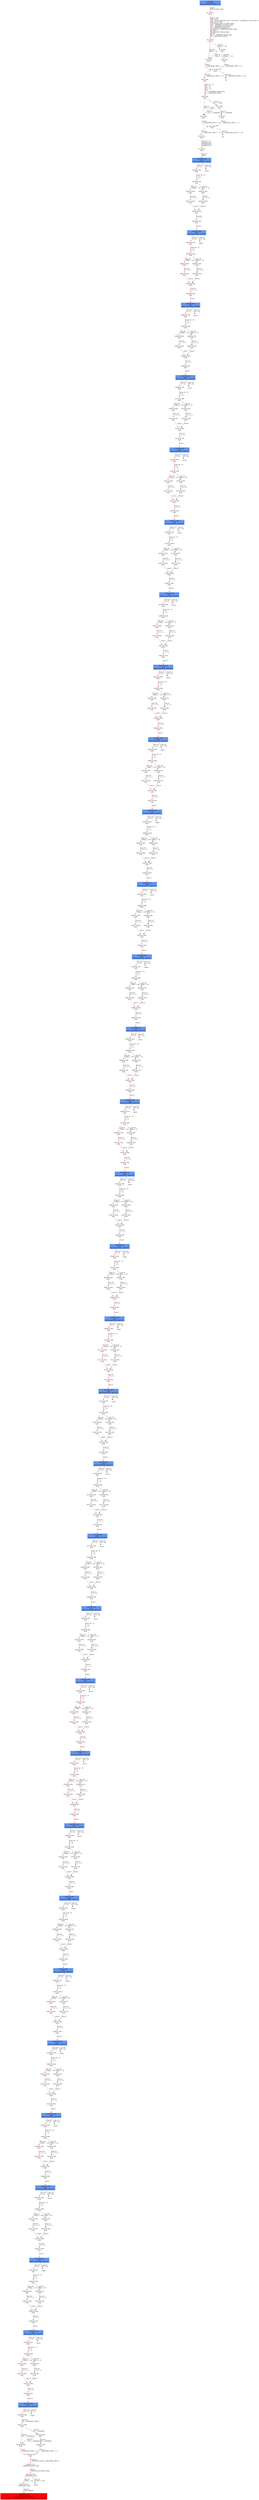 digraph ARG {
node [style="filled" shape="box" color="white"]
0 [fillcolor="cornflowerblue" label="0 @ N20\nmain entry\nAbstractionState: ABS0: true\n" id="0"]
44 [label="44 @ N61\nmain\n" id="44"]
45 [label="45 @ N24\nmain\n" id="45"]
50 [label="50 @ N26\nmain\n" id="50"]
53 [label="53 @ N28\nmain\n" id="53"]
54 [label="54 @ N29\nmain\n" id="54"]
56 [label="56 @ N35\nmain\n" id="56"]
61 [label="61 @ N38\nmain\n" id="61"]
64 [label="64 @ N39\nmain\n" id="64"]
65 [label="65 @ N40\nmain\n" id="65"]
67 [label="67 @ N43\nmain\n" id="67"]
14608 [fillcolor="cornflowerblue" label="14608 @ N44\nmain\nAbstractionState: ABS995\n" id="14608"]
14609 [label="14609 @ N45\nmain\n" id="14609"]
14628 [label="14628 @ N48\nmain\n" id="14628"]
14630 [label="14630 @ N50\nmain\n" id="14630"]
14631 [label="14631 @ N52\nmain\n" id="14631"]
14635 [label="14635 @ N49\nmain\n" id="14635"]
14636 [label="14636 @ N54\nmain\n" id="14636"]
14638 [fillcolor="cornflowerblue" label="14638 @ N44\nmain\nAbstractionState: ABS997\n" id="14638"]
14639 [label="14639 @ N45\nmain\n" id="14639"]
14658 [label="14658 @ N48\nmain\n" id="14658"]
14660 [label="14660 @ N50\nmain\n" id="14660"]
14661 [label="14661 @ N52\nmain\n" id="14661"]
14665 [label="14665 @ N49\nmain\n" id="14665"]
14666 [label="14666 @ N54\nmain\n" id="14666"]
14668 [fillcolor="cornflowerblue" label="14668 @ N44\nmain\nAbstractionState: ABS999\n" id="14668"]
14669 [label="14669 @ N45\nmain\n" id="14669"]
14688 [label="14688 @ N48\nmain\n" id="14688"]
14690 [label="14690 @ N50\nmain\n" id="14690"]
14691 [label="14691 @ N52\nmain\n" id="14691"]
14695 [label="14695 @ N49\nmain\n" id="14695"]
14696 [label="14696 @ N54\nmain\n" id="14696"]
14698 [fillcolor="cornflowerblue" label="14698 @ N44\nmain\nAbstractionState: ABS1001\n" id="14698"]
14699 [label="14699 @ N45\nmain\n" id="14699"]
14718 [label="14718 @ N48\nmain\n" id="14718"]
14720 [label="14720 @ N50\nmain\n" id="14720"]
14721 [label="14721 @ N52\nmain\n" id="14721"]
14725 [label="14725 @ N49\nmain\n" id="14725"]
14726 [label="14726 @ N54\nmain\n" id="14726"]
14728 [fillcolor="cornflowerblue" label="14728 @ N44\nmain\nAbstractionState: ABS1003\n" id="14728"]
14729 [label="14729 @ N45\nmain\n" id="14729"]
14748 [label="14748 @ N48\nmain\n" id="14748"]
14750 [label="14750 @ N50\nmain\n" id="14750"]
14751 [label="14751 @ N52\nmain\n" id="14751"]
14755 [label="14755 @ N49\nmain\n" id="14755"]
14756 [label="14756 @ N54\nmain\n" id="14756"]
14758 [fillcolor="cornflowerblue" label="14758 @ N44\nmain\nAbstractionState: ABS1005\n" id="14758"]
14759 [label="14759 @ N45\nmain\n" id="14759"]
14778 [label="14778 @ N48\nmain\n" id="14778"]
14780 [label="14780 @ N50\nmain\n" id="14780"]
14781 [label="14781 @ N52\nmain\n" id="14781"]
14785 [label="14785 @ N49\nmain\n" id="14785"]
14786 [label="14786 @ N54\nmain\n" id="14786"]
14788 [fillcolor="cornflowerblue" label="14788 @ N44\nmain\nAbstractionState: ABS1007\n" id="14788"]
14789 [label="14789 @ N45\nmain\n" id="14789"]
14808 [label="14808 @ N48\nmain\n" id="14808"]
14810 [label="14810 @ N50\nmain\n" id="14810"]
14811 [label="14811 @ N52\nmain\n" id="14811"]
14815 [label="14815 @ N49\nmain\n" id="14815"]
14816 [label="14816 @ N54\nmain\n" id="14816"]
14818 [fillcolor="cornflowerblue" label="14818 @ N44\nmain\nAbstractionState: ABS1009\n" id="14818"]
14819 [label="14819 @ N45\nmain\n" id="14819"]
14838 [label="14838 @ N48\nmain\n" id="14838"]
14840 [label="14840 @ N50\nmain\n" id="14840"]
14841 [label="14841 @ N52\nmain\n" id="14841"]
14845 [label="14845 @ N49\nmain\n" id="14845"]
14846 [label="14846 @ N54\nmain\n" id="14846"]
14848 [fillcolor="cornflowerblue" label="14848 @ N44\nmain\nAbstractionState: ABS1011\n" id="14848"]
14849 [label="14849 @ N45\nmain\n" id="14849"]
14868 [label="14868 @ N48\nmain\n" id="14868"]
14870 [label="14870 @ N50\nmain\n" id="14870"]
14871 [label="14871 @ N52\nmain\n" id="14871"]
14875 [label="14875 @ N49\nmain\n" id="14875"]
14876 [label="14876 @ N54\nmain\n" id="14876"]
14878 [fillcolor="cornflowerblue" label="14878 @ N44\nmain\nAbstractionState: ABS1013\n" id="14878"]
14879 [label="14879 @ N45\nmain\n" id="14879"]
14898 [label="14898 @ N48\nmain\n" id="14898"]
14900 [label="14900 @ N50\nmain\n" id="14900"]
14901 [label="14901 @ N52\nmain\n" id="14901"]
14905 [label="14905 @ N49\nmain\n" id="14905"]
14906 [label="14906 @ N54\nmain\n" id="14906"]
14908 [fillcolor="cornflowerblue" label="14908 @ N44\nmain\nAbstractionState: ABS1015\n" id="14908"]
14909 [label="14909 @ N45\nmain\n" id="14909"]
14928 [label="14928 @ N48\nmain\n" id="14928"]
14930 [label="14930 @ N50\nmain\n" id="14930"]
14931 [label="14931 @ N52\nmain\n" id="14931"]
14935 [label="14935 @ N49\nmain\n" id="14935"]
14936 [label="14936 @ N54\nmain\n" id="14936"]
14938 [fillcolor="cornflowerblue" label="14938 @ N44\nmain\nAbstractionState: ABS1017\n" id="14938"]
14939 [label="14939 @ N45\nmain\n" id="14939"]
14958 [label="14958 @ N48\nmain\n" id="14958"]
14960 [label="14960 @ N50\nmain\n" id="14960"]
14961 [label="14961 @ N52\nmain\n" id="14961"]
14965 [label="14965 @ N49\nmain\n" id="14965"]
14966 [label="14966 @ N54\nmain\n" id="14966"]
14968 [fillcolor="cornflowerblue" label="14968 @ N44\nmain\nAbstractionState: ABS1019\n" id="14968"]
14969 [label="14969 @ N45\nmain\n" id="14969"]
14988 [label="14988 @ N48\nmain\n" id="14988"]
14990 [label="14990 @ N50\nmain\n" id="14990"]
14991 [label="14991 @ N52\nmain\n" id="14991"]
14995 [label="14995 @ N49\nmain\n" id="14995"]
14996 [label="14996 @ N54\nmain\n" id="14996"]
14998 [fillcolor="cornflowerblue" label="14998 @ N44\nmain\nAbstractionState: ABS1021\n" id="14998"]
14999 [label="14999 @ N45\nmain\n" id="14999"]
15018 [label="15018 @ N48\nmain\n" id="15018"]
15020 [label="15020 @ N50\nmain\n" id="15020"]
15021 [label="15021 @ N52\nmain\n" id="15021"]
15025 [label="15025 @ N49\nmain\n" id="15025"]
15026 [label="15026 @ N54\nmain\n" id="15026"]
15028 [fillcolor="cornflowerblue" label="15028 @ N44\nmain\nAbstractionState: ABS1023\n" id="15028"]
15029 [label="15029 @ N45\nmain\n" id="15029"]
15048 [label="15048 @ N48\nmain\n" id="15048"]
15050 [label="15050 @ N50\nmain\n" id="15050"]
15051 [label="15051 @ N52\nmain\n" id="15051"]
15055 [label="15055 @ N49\nmain\n" id="15055"]
15056 [label="15056 @ N54\nmain\n" id="15056"]
15058 [fillcolor="cornflowerblue" label="15058 @ N44\nmain\nAbstractionState: ABS1025\n" id="15058"]
15059 [label="15059 @ N45\nmain\n" id="15059"]
15078 [label="15078 @ N48\nmain\n" id="15078"]
15080 [label="15080 @ N50\nmain\n" id="15080"]
15081 [label="15081 @ N52\nmain\n" id="15081"]
15085 [label="15085 @ N49\nmain\n" id="15085"]
15086 [label="15086 @ N54\nmain\n" id="15086"]
15088 [fillcolor="cornflowerblue" label="15088 @ N44\nmain\nAbstractionState: ABS1027\n" id="15088"]
15089 [label="15089 @ N45\nmain\n" id="15089"]
15108 [label="15108 @ N48\nmain\n" id="15108"]
15110 [label="15110 @ N50\nmain\n" id="15110"]
15111 [label="15111 @ N52\nmain\n" id="15111"]
15115 [label="15115 @ N49\nmain\n" id="15115"]
15116 [label="15116 @ N54\nmain\n" id="15116"]
15118 [fillcolor="cornflowerblue" label="15118 @ N44\nmain\nAbstractionState: ABS1029\n" id="15118"]
15119 [label="15119 @ N45\nmain\n" id="15119"]
15138 [label="15138 @ N48\nmain\n" id="15138"]
15140 [label="15140 @ N50\nmain\n" id="15140"]
15141 [label="15141 @ N52\nmain\n" id="15141"]
15145 [label="15145 @ N49\nmain\n" id="15145"]
15146 [label="15146 @ N54\nmain\n" id="15146"]
15148 [fillcolor="cornflowerblue" label="15148 @ N44\nmain\nAbstractionState: ABS1031\n" id="15148"]
15149 [label="15149 @ N45\nmain\n" id="15149"]
15168 [label="15168 @ N48\nmain\n" id="15168"]
15170 [label="15170 @ N50\nmain\n" id="15170"]
15171 [label="15171 @ N52\nmain\n" id="15171"]
15175 [label="15175 @ N49\nmain\n" id="15175"]
15176 [label="15176 @ N54\nmain\n" id="15176"]
15178 [fillcolor="cornflowerblue" label="15178 @ N44\nmain\nAbstractionState: ABS1033\n" id="15178"]
15179 [label="15179 @ N45\nmain\n" id="15179"]
15198 [label="15198 @ N48\nmain\n" id="15198"]
15200 [label="15200 @ N50\nmain\n" id="15200"]
15201 [label="15201 @ N52\nmain\n" id="15201"]
15205 [label="15205 @ N49\nmain\n" id="15205"]
15206 [label="15206 @ N54\nmain\n" id="15206"]
15208 [fillcolor="cornflowerblue" label="15208 @ N44\nmain\nAbstractionState: ABS1035\n" id="15208"]
15209 [label="15209 @ N45\nmain\n" id="15209"]
15228 [label="15228 @ N48\nmain\n" id="15228"]
15230 [label="15230 @ N50\nmain\n" id="15230"]
15231 [label="15231 @ N52\nmain\n" id="15231"]
15235 [label="15235 @ N49\nmain\n" id="15235"]
15236 [label="15236 @ N54\nmain\n" id="15236"]
15238 [fillcolor="cornflowerblue" label="15238 @ N44\nmain\nAbstractionState: ABS1037\n" id="15238"]
15239 [label="15239 @ N45\nmain\n" id="15239"]
15258 [label="15258 @ N48\nmain\n" id="15258"]
15260 [label="15260 @ N50\nmain\n" id="15260"]
15261 [label="15261 @ N52\nmain\n" id="15261"]
15265 [label="15265 @ N49\nmain\n" id="15265"]
15266 [label="15266 @ N54\nmain\n" id="15266"]
15268 [fillcolor="cornflowerblue" label="15268 @ N44\nmain\nAbstractionState: ABS1039\n" id="15268"]
15269 [label="15269 @ N45\nmain\n" id="15269"]
15288 [label="15288 @ N48\nmain\n" id="15288"]
15290 [label="15290 @ N50\nmain\n" id="15290"]
15291 [label="15291 @ N52\nmain\n" id="15291"]
15295 [label="15295 @ N49\nmain\n" id="15295"]
15296 [label="15296 @ N54\nmain\n" id="15296"]
15298 [fillcolor="cornflowerblue" label="15298 @ N44\nmain\nAbstractionState: ABS1041\n" id="15298"]
15299 [label="15299 @ N45\nmain\n" id="15299"]
15318 [label="15318 @ N48\nmain\n" id="15318"]
15320 [label="15320 @ N50\nmain\n" id="15320"]
15321 [label="15321 @ N52\nmain\n" id="15321"]
15325 [label="15325 @ N49\nmain\n" id="15325"]
15326 [label="15326 @ N54\nmain\n" id="15326"]
15328 [fillcolor="cornflowerblue" label="15328 @ N44\nmain\nAbstractionState: ABS1043\n" id="15328"]
15329 [label="15329 @ N45\nmain\n" id="15329"]
15348 [label="15348 @ N48\nmain\n" id="15348"]
15350 [label="15350 @ N50\nmain\n" id="15350"]
15351 [label="15351 @ N52\nmain\n" id="15351"]
15355 [label="15355 @ N49\nmain\n" id="15355"]
15356 [label="15356 @ N54\nmain\n" id="15356"]
15358 [fillcolor="cornflowerblue" label="15358 @ N44\nmain\nAbstractionState: ABS1045\n" id="15358"]
15359 [label="15359 @ N45\nmain\n" id="15359"]
15378 [label="15378 @ N48\nmain\n" id="15378"]
15380 [label="15380 @ N50\nmain\n" id="15380"]
15381 [label="15381 @ N52\nmain\n" id="15381"]
15385 [label="15385 @ N49\nmain\n" id="15385"]
15386 [label="15386 @ N54\nmain\n" id="15386"]
15388 [fillcolor="cornflowerblue" label="15388 @ N44\nmain\nAbstractionState: ABS1047\n" id="15388"]
15389 [label="15389 @ N45\nmain\n" id="15389"]
15408 [label="15408 @ N48\nmain\n" id="15408"]
15410 [label="15410 @ N50\nmain\n" id="15410"]
15411 [label="15411 @ N52\nmain\n" id="15411"]
15415 [label="15415 @ N49\nmain\n" id="15415"]
15416 [label="15416 @ N54\nmain\n" id="15416"]
15418 [fillcolor="cornflowerblue" label="15418 @ N44\nmain\nAbstractionState: ABS1049\n" id="15418"]
15419 [label="15419 @ N45\nmain\n" id="15419"]
15438 [label="15438 @ N48\nmain\n" id="15438"]
15440 [label="15440 @ N50\nmain\n" id="15440"]
15441 [label="15441 @ N52\nmain\n" id="15441"]
15445 [label="15445 @ N49\nmain\n" id="15445"]
15446 [label="15446 @ N54\nmain\n" id="15446"]
15448 [fillcolor="cornflowerblue" label="15448 @ N44\nmain\nAbstractionState: ABS1051\n" id="15448"]
15449 [label="15449 @ N45\nmain\n" id="15449"]
15468 [label="15468 @ N48\nmain\n" id="15468"]
15470 [label="15470 @ N50\nmain\n" id="15470"]
15471 [label="15471 @ N52\nmain\n" id="15471"]
15475 [label="15475 @ N49\nmain\n" id="15475"]
15476 [label="15476 @ N54\nmain\n" id="15476"]
15478 [fillcolor="cornflowerblue" label="15478 @ N44\nmain\nAbstractionState: ABS1053\n" id="15478"]
15479 [label="15479 @ N45\nmain\n" id="15479"]
15498 [label="15498 @ N48\nmain\n" id="15498"]
15500 [label="15500 @ N50\nmain\n" id="15500"]
15501 [label="15501 @ N52\nmain\n" id="15501"]
15505 [label="15505 @ N49\nmain\n" id="15505"]
15506 [label="15506 @ N54\nmain\n" id="15506"]
15508 [fillcolor="cornflowerblue" label="15508 @ N44\nmain\nAbstractionState: ABS1055\n" id="15508"]
15509 [label="15509 @ N45\nmain\n" id="15509"]
15528 [label="15528 @ N48\nmain\n" id="15528"]
15530 [label="15530 @ N50\nmain\n" id="15530"]
15531 [label="15531 @ N52\nmain\n" id="15531"]
15535 [label="15535 @ N49\nmain\n" id="15535"]
15536 [label="15536 @ N54\nmain\n" id="15536"]
15538 [fillcolor="cornflowerblue" label="15538 @ N44\nmain\nAbstractionState: ABS1057\n" id="15538"]
15540 [label="15540 @ N46\nmain\n" id="15540"]
15541 [label="15541 @ N55\nmain\n" id="15541"]
15546 [label="15546 @ N58\nmain\n" id="15546"]
15549 [label="15549 @ N59\nmain\n" id="15549"]
15550 [label="15550 @ N11\n__VERIFIER_assert entry\n" id="15550"]
15551 [label="15551 @ N12\n__VERIFIER_assert\n" id="15551"]
15552 [label="15552 @ N14\n__VERIFIER_assert\n" id="15552"]
15555 [fillcolor="red" label="15555 @ N15\n__VERIFIER_assert\nAbstractionState: ABS1058\n AutomatonState: ErrorLabelAutomaton: _predefinedState_ERROR\n" id="15555"]
15542 [label="15542 @ N56\nmain\n" id="15542"]
15544 [label="15544 @ N57\nmain\n" id="15544"]
15529 [label="15529 @ N51\nmain\n" id="15529"]
15533 [label="15533 @ N53\nmain\n" id="15533"]
15499 [label="15499 @ N51\nmain\n" id="15499"]
15503 [label="15503 @ N53\nmain\n" id="15503"]
15469 [label="15469 @ N51\nmain\n" id="15469"]
15473 [label="15473 @ N53\nmain\n" id="15473"]
15439 [label="15439 @ N51\nmain\n" id="15439"]
15443 [label="15443 @ N53\nmain\n" id="15443"]
15409 [label="15409 @ N51\nmain\n" id="15409"]
15413 [label="15413 @ N53\nmain\n" id="15413"]
15379 [label="15379 @ N51\nmain\n" id="15379"]
15383 [label="15383 @ N53\nmain\n" id="15383"]
15349 [label="15349 @ N51\nmain\n" id="15349"]
15353 [label="15353 @ N53\nmain\n" id="15353"]
15319 [label="15319 @ N51\nmain\n" id="15319"]
15323 [label="15323 @ N53\nmain\n" id="15323"]
15289 [label="15289 @ N51\nmain\n" id="15289"]
15293 [label="15293 @ N53\nmain\n" id="15293"]
15259 [label="15259 @ N51\nmain\n" id="15259"]
15263 [label="15263 @ N53\nmain\n" id="15263"]
15229 [label="15229 @ N51\nmain\n" id="15229"]
15233 [label="15233 @ N53\nmain\n" id="15233"]
15199 [label="15199 @ N51\nmain\n" id="15199"]
15203 [label="15203 @ N53\nmain\n" id="15203"]
15169 [label="15169 @ N51\nmain\n" id="15169"]
15173 [label="15173 @ N53\nmain\n" id="15173"]
15139 [label="15139 @ N51\nmain\n" id="15139"]
15143 [label="15143 @ N53\nmain\n" id="15143"]
15109 [label="15109 @ N51\nmain\n" id="15109"]
15113 [label="15113 @ N53\nmain\n" id="15113"]
15079 [label="15079 @ N51\nmain\n" id="15079"]
15083 [label="15083 @ N53\nmain\n" id="15083"]
15049 [label="15049 @ N51\nmain\n" id="15049"]
15053 [label="15053 @ N53\nmain\n" id="15053"]
15019 [label="15019 @ N51\nmain\n" id="15019"]
15023 [label="15023 @ N53\nmain\n" id="15023"]
14989 [label="14989 @ N51\nmain\n" id="14989"]
14993 [label="14993 @ N53\nmain\n" id="14993"]
14959 [label="14959 @ N51\nmain\n" id="14959"]
14963 [label="14963 @ N53\nmain\n" id="14963"]
14929 [label="14929 @ N51\nmain\n" id="14929"]
14933 [label="14933 @ N53\nmain\n" id="14933"]
14899 [label="14899 @ N51\nmain\n" id="14899"]
14903 [label="14903 @ N53\nmain\n" id="14903"]
14869 [label="14869 @ N51\nmain\n" id="14869"]
14873 [label="14873 @ N53\nmain\n" id="14873"]
14839 [label="14839 @ N51\nmain\n" id="14839"]
14843 [label="14843 @ N53\nmain\n" id="14843"]
14809 [label="14809 @ N51\nmain\n" id="14809"]
14813 [label="14813 @ N53\nmain\n" id="14813"]
14779 [label="14779 @ N51\nmain\n" id="14779"]
14783 [label="14783 @ N53\nmain\n" id="14783"]
14749 [label="14749 @ N51\nmain\n" id="14749"]
14753 [label="14753 @ N53\nmain\n" id="14753"]
14719 [label="14719 @ N51\nmain\n" id="14719"]
14723 [label="14723 @ N53\nmain\n" id="14723"]
14689 [label="14689 @ N51\nmain\n" id="14689"]
14693 [label="14693 @ N53\nmain\n" id="14693"]
14659 [label="14659 @ N51\nmain\n" id="14659"]
14663 [label="14663 @ N53\nmain\n" id="14663"]
14629 [label="14629 @ N51\nmain\n" id="14629"]
14633 [label="14633 @ N53\nmain\n" id="14633"]
57 [label="57 @ N36\nmain\n" id="57"]
59 [label="59 @ N37\nmain\n" id="59"]
47 [label="47 @ N25\nmain\n" id="47"]
49 [label="49 @ N27\nmain\n" id="49"]
0 -> 44 [color="red" label="Line 0: \lINIT GLOBAL VARS\l" id="0 -> 44"]
44 -> 45 [color="red" label="Lines 7 - 26: \lvoid abort();\lvoid __assert_fail(const char *, const char *, unsigned int, const char *);\lvoid reach_error();\lvoid assume_abort_if_not(int cond);\lvoid __VERIFIER_assert(int cond);\lvoid __VERIFIER_assume(int);\lint __VERIFIER_nondet_int();\lunsigned int __VERIFIER_nondet_uint();\lint main();\lFunction start dummy edge\lint flag;\lflag = __VERIFIER_nondet_int();\lint __CPAchecker_TMP_0;\l" id="44 -> 45"]
45 -> 47 [color="red" label="Line 26: \l[!(flag == 0)]\l" id="45 -> 47"]
45 -> 50 [label="Line 26: \l[flag == 0]\l" id="45 -> 50"]
50 -> 53 [label="Line 0: \l__CPAchecker_TMP_0 = 1;\l" id="50 -> 53"]
53 -> 54 [color="red" label="Line 26: \l[__CPAchecker_TMP_0 != 0]\l" id="53 -> 54"]
53 -> 55 [label="Line 26: \l[!(__CPAchecker_TMP_0 != 0)]\l" id="53 -> 55"]
54 -> 56 [color="red" label="Lines 27 - 31: \lint i = 0;\lint x = 0;\lint y = 0;\lint n;\ln = __VERIFIER_nondet_int();\lint __CPAchecker_TMP_1;\l" id="54 -> 56"]
56 -> 57 [label="Line 31: \l[n >= 1000]\l" id="56 -> 57"]
56 -> 61 [color="red" label="Line 31: \l[!(n >= 1000)]\l" id="56 -> 61"]
61 -> 64 [color="red" label="Line 0: \l__CPAchecker_TMP_1 = 0;\l" id="61 -> 64"]
64 -> 65 [color="red" label="Line 31: \l[__CPAchecker_TMP_1 != 0]\l" id="64 -> 65"]
64 -> 66 [label="Line 31: \l[!(__CPAchecker_TMP_1 != 0)]\l" id="64 -> 66"]
65 -> 67 [color="red" label="Lines 33 - 33: \lunsigned int a;\lunsigned int b;\lunsigned int r;\l" id="65 -> 67"]
67 -> 14608 [color="red" label="Line 35: \lwhile\l" id="67 -> 14608"]
14608 -> 14609 [color="red" label="Line 35: \l[i < n]\l" id="14608 -> 14609"]
14608 -> 14610 [label="Line 35: \l[!(i < n)]\l" id="14608 -> 14610"]
14609 -> 14628 [color="red" label="Lines 36 - 37: \lx = x;\ly = y;\l" id="14609 -> 14628"]
14628 -> 14629 [label="Line 38: \l[flag == 0]\l" id="14628 -> 14629"]
14628 -> 14630 [color="red" label="Line 38: \l[!(flag == 0)]\l" id="14628 -> 14630"]
14630 -> 14631 [color="red" label="Line 39: \lx = x + 3;\l" id="14630 -> 14631"]
14631 -> 14635 [color="red" label="Line 0: \l\l" id="14631 -> 14635"]
14635 -> 14636 [color="red" label="Line 43: \li = i + 1;\l" id="14635 -> 14636"]
14636 -> 14638 [color="red" label="Line 0: \l\l" id="14636 -> 14638"]
14638 -> 14639 [color="red" label="Line 35: \l[i < n]\l" id="14638 -> 14639"]
14638 -> 14640 [label="Line 35: \l[!(i < n)]\l" id="14638 -> 14640"]
14639 -> 14658 [color="red" label="Lines 36 - 37: \lx = x;\ly = y;\l" id="14639 -> 14658"]
14658 -> 14659 [label="Line 38: \l[flag == 0]\l" id="14658 -> 14659"]
14658 -> 14660 [color="red" label="Line 38: \l[!(flag == 0)]\l" id="14658 -> 14660"]
14660 -> 14661 [color="red" label="Line 39: \lx = x + 3;\l" id="14660 -> 14661"]
14661 -> 14665 [color="red" label="Line 0: \l\l" id="14661 -> 14665"]
14665 -> 14666 [color="red" label="Line 43: \li = i + 1;\l" id="14665 -> 14666"]
14666 -> 14668 [color="red" label="Line 0: \l\l" id="14666 -> 14668"]
14668 -> 14669 [color="red" label="Line 35: \l[i < n]\l" id="14668 -> 14669"]
14668 -> 14670 [label="Line 35: \l[!(i < n)]\l" id="14668 -> 14670"]
14669 -> 14688 [color="red" label="Lines 36 - 37: \lx = x;\ly = y;\l" id="14669 -> 14688"]
14688 -> 14689 [label="Line 38: \l[flag == 0]\l" id="14688 -> 14689"]
14688 -> 14690 [color="red" label="Line 38: \l[!(flag == 0)]\l" id="14688 -> 14690"]
14690 -> 14691 [color="red" label="Line 39: \lx = x + 3;\l" id="14690 -> 14691"]
14691 -> 14695 [color="red" label="Line 0: \l\l" id="14691 -> 14695"]
14695 -> 14696 [color="red" label="Line 43: \li = i + 1;\l" id="14695 -> 14696"]
14696 -> 14698 [color="red" label="Line 0: \l\l" id="14696 -> 14698"]
14698 -> 14699 [color="red" label="Line 35: \l[i < n]\l" id="14698 -> 14699"]
14698 -> 14700 [label="Line 35: \l[!(i < n)]\l" id="14698 -> 14700"]
14699 -> 14718 [color="red" label="Lines 36 - 37: \lx = x;\ly = y;\l" id="14699 -> 14718"]
14718 -> 14719 [label="Line 38: \l[flag == 0]\l" id="14718 -> 14719"]
14718 -> 14720 [color="red" label="Line 38: \l[!(flag == 0)]\l" id="14718 -> 14720"]
14720 -> 14721 [color="red" label="Line 39: \lx = x + 3;\l" id="14720 -> 14721"]
14721 -> 14725 [color="red" label="Line 0: \l\l" id="14721 -> 14725"]
14725 -> 14726 [color="red" label="Line 43: \li = i + 1;\l" id="14725 -> 14726"]
14726 -> 14728 [color="red" label="Line 0: \l\l" id="14726 -> 14728"]
14728 -> 14729 [color="red" label="Line 35: \l[i < n]\l" id="14728 -> 14729"]
14728 -> 14730 [label="Line 35: \l[!(i < n)]\l" id="14728 -> 14730"]
14729 -> 14748 [color="red" label="Lines 36 - 37: \lx = x;\ly = y;\l" id="14729 -> 14748"]
14748 -> 14749 [label="Line 38: \l[flag == 0]\l" id="14748 -> 14749"]
14748 -> 14750 [color="red" label="Line 38: \l[!(flag == 0)]\l" id="14748 -> 14750"]
14750 -> 14751 [color="red" label="Line 39: \lx = x + 3;\l" id="14750 -> 14751"]
14751 -> 14755 [color="red" label="Line 0: \l\l" id="14751 -> 14755"]
14755 -> 14756 [color="red" label="Line 43: \li = i + 1;\l" id="14755 -> 14756"]
14756 -> 14758 [color="red" label="Line 0: \l\l" id="14756 -> 14758"]
14758 -> 14759 [color="red" label="Line 35: \l[i < n]\l" id="14758 -> 14759"]
14758 -> 14760 [label="Line 35: \l[!(i < n)]\l" id="14758 -> 14760"]
14759 -> 14778 [color="red" label="Lines 36 - 37: \lx = x;\ly = y;\l" id="14759 -> 14778"]
14778 -> 14779 [label="Line 38: \l[flag == 0]\l" id="14778 -> 14779"]
14778 -> 14780 [color="red" label="Line 38: \l[!(flag == 0)]\l" id="14778 -> 14780"]
14780 -> 14781 [color="red" label="Line 39: \lx = x + 3;\l" id="14780 -> 14781"]
14781 -> 14785 [color="red" label="Line 0: \l\l" id="14781 -> 14785"]
14785 -> 14786 [color="red" label="Line 43: \li = i + 1;\l" id="14785 -> 14786"]
14786 -> 14788 [color="red" label="Line 0: \l\l" id="14786 -> 14788"]
14788 -> 14789 [color="red" label="Line 35: \l[i < n]\l" id="14788 -> 14789"]
14788 -> 14790 [label="Line 35: \l[!(i < n)]\l" id="14788 -> 14790"]
14789 -> 14808 [color="red" label="Lines 36 - 37: \lx = x;\ly = y;\l" id="14789 -> 14808"]
14808 -> 14809 [label="Line 38: \l[flag == 0]\l" id="14808 -> 14809"]
14808 -> 14810 [color="red" label="Line 38: \l[!(flag == 0)]\l" id="14808 -> 14810"]
14810 -> 14811 [color="red" label="Line 39: \lx = x + 3;\l" id="14810 -> 14811"]
14811 -> 14815 [color="red" label="Line 0: \l\l" id="14811 -> 14815"]
14815 -> 14816 [color="red" label="Line 43: \li = i + 1;\l" id="14815 -> 14816"]
14816 -> 14818 [color="red" label="Line 0: \l\l" id="14816 -> 14818"]
14818 -> 14819 [color="red" label="Line 35: \l[i < n]\l" id="14818 -> 14819"]
14818 -> 14820 [label="Line 35: \l[!(i < n)]\l" id="14818 -> 14820"]
14819 -> 14838 [color="red" label="Lines 36 - 37: \lx = x;\ly = y;\l" id="14819 -> 14838"]
14838 -> 14839 [label="Line 38: \l[flag == 0]\l" id="14838 -> 14839"]
14838 -> 14840 [color="red" label="Line 38: \l[!(flag == 0)]\l" id="14838 -> 14840"]
14840 -> 14841 [color="red" label="Line 39: \lx = x + 3;\l" id="14840 -> 14841"]
14841 -> 14845 [color="red" label="Line 0: \l\l" id="14841 -> 14845"]
14845 -> 14846 [color="red" label="Line 43: \li = i + 1;\l" id="14845 -> 14846"]
14846 -> 14848 [color="red" label="Line 0: \l\l" id="14846 -> 14848"]
14848 -> 14849 [color="red" label="Line 35: \l[i < n]\l" id="14848 -> 14849"]
14848 -> 14850 [label="Line 35: \l[!(i < n)]\l" id="14848 -> 14850"]
14849 -> 14868 [color="red" label="Lines 36 - 37: \lx = x;\ly = y;\l" id="14849 -> 14868"]
14868 -> 14869 [label="Line 38: \l[flag == 0]\l" id="14868 -> 14869"]
14868 -> 14870 [color="red" label="Line 38: \l[!(flag == 0)]\l" id="14868 -> 14870"]
14870 -> 14871 [color="red" label="Line 39: \lx = x + 3;\l" id="14870 -> 14871"]
14871 -> 14875 [color="red" label="Line 0: \l\l" id="14871 -> 14875"]
14875 -> 14876 [color="red" label="Line 43: \li = i + 1;\l" id="14875 -> 14876"]
14876 -> 14878 [color="red" label="Line 0: \l\l" id="14876 -> 14878"]
14878 -> 14879 [color="red" label="Line 35: \l[i < n]\l" id="14878 -> 14879"]
14878 -> 14880 [label="Line 35: \l[!(i < n)]\l" id="14878 -> 14880"]
14879 -> 14898 [color="red" label="Lines 36 - 37: \lx = x;\ly = y;\l" id="14879 -> 14898"]
14898 -> 14899 [label="Line 38: \l[flag == 0]\l" id="14898 -> 14899"]
14898 -> 14900 [color="red" label="Line 38: \l[!(flag == 0)]\l" id="14898 -> 14900"]
14900 -> 14901 [color="red" label="Line 39: \lx = x + 3;\l" id="14900 -> 14901"]
14901 -> 14905 [color="red" label="Line 0: \l\l" id="14901 -> 14905"]
14905 -> 14906 [color="red" label="Line 43: \li = i + 1;\l" id="14905 -> 14906"]
14906 -> 14908 [color="red" label="Line 0: \l\l" id="14906 -> 14908"]
14908 -> 14909 [color="red" label="Line 35: \l[i < n]\l" id="14908 -> 14909"]
14908 -> 14910 [label="Line 35: \l[!(i < n)]\l" id="14908 -> 14910"]
14909 -> 14928 [color="red" label="Lines 36 - 37: \lx = x;\ly = y;\l" id="14909 -> 14928"]
14928 -> 14929 [label="Line 38: \l[flag == 0]\l" id="14928 -> 14929"]
14928 -> 14930 [color="red" label="Line 38: \l[!(flag == 0)]\l" id="14928 -> 14930"]
14930 -> 14931 [color="red" label="Line 39: \lx = x + 3;\l" id="14930 -> 14931"]
14931 -> 14935 [color="red" label="Line 0: \l\l" id="14931 -> 14935"]
14935 -> 14936 [color="red" label="Line 43: \li = i + 1;\l" id="14935 -> 14936"]
14936 -> 14938 [color="red" label="Line 0: \l\l" id="14936 -> 14938"]
14938 -> 14939 [color="red" label="Line 35: \l[i < n]\l" id="14938 -> 14939"]
14938 -> 14940 [label="Line 35: \l[!(i < n)]\l" id="14938 -> 14940"]
14939 -> 14958 [color="red" label="Lines 36 - 37: \lx = x;\ly = y;\l" id="14939 -> 14958"]
14958 -> 14959 [label="Line 38: \l[flag == 0]\l" id="14958 -> 14959"]
14958 -> 14960 [color="red" label="Line 38: \l[!(flag == 0)]\l" id="14958 -> 14960"]
14960 -> 14961 [color="red" label="Line 39: \lx = x + 3;\l" id="14960 -> 14961"]
14961 -> 14965 [color="red" label="Line 0: \l\l" id="14961 -> 14965"]
14965 -> 14966 [color="red" label="Line 43: \li = i + 1;\l" id="14965 -> 14966"]
14966 -> 14968 [color="red" label="Line 0: \l\l" id="14966 -> 14968"]
14968 -> 14969 [color="red" label="Line 35: \l[i < n]\l" id="14968 -> 14969"]
14968 -> 14970 [label="Line 35: \l[!(i < n)]\l" id="14968 -> 14970"]
14969 -> 14988 [color="red" label="Lines 36 - 37: \lx = x;\ly = y;\l" id="14969 -> 14988"]
14988 -> 14989 [label="Line 38: \l[flag == 0]\l" id="14988 -> 14989"]
14988 -> 14990 [color="red" label="Line 38: \l[!(flag == 0)]\l" id="14988 -> 14990"]
14990 -> 14991 [color="red" label="Line 39: \lx = x + 3;\l" id="14990 -> 14991"]
14991 -> 14995 [color="red" label="Line 0: \l\l" id="14991 -> 14995"]
14995 -> 14996 [color="red" label="Line 43: \li = i + 1;\l" id="14995 -> 14996"]
14996 -> 14998 [color="red" label="Line 0: \l\l" id="14996 -> 14998"]
14998 -> 14999 [color="red" label="Line 35: \l[i < n]\l" id="14998 -> 14999"]
14998 -> 15000 [label="Line 35: \l[!(i < n)]\l" id="14998 -> 15000"]
14999 -> 15018 [color="red" label="Lines 36 - 37: \lx = x;\ly = y;\l" id="14999 -> 15018"]
15018 -> 15019 [label="Line 38: \l[flag == 0]\l" id="15018 -> 15019"]
15018 -> 15020 [color="red" label="Line 38: \l[!(flag == 0)]\l" id="15018 -> 15020"]
15020 -> 15021 [color="red" label="Line 39: \lx = x + 3;\l" id="15020 -> 15021"]
15021 -> 15025 [color="red" label="Line 0: \l\l" id="15021 -> 15025"]
15025 -> 15026 [color="red" label="Line 43: \li = i + 1;\l" id="15025 -> 15026"]
15026 -> 15028 [color="red" label="Line 0: \l\l" id="15026 -> 15028"]
15028 -> 15029 [color="red" label="Line 35: \l[i < n]\l" id="15028 -> 15029"]
15028 -> 15030 [label="Line 35: \l[!(i < n)]\l" id="15028 -> 15030"]
15029 -> 15048 [color="red" label="Lines 36 - 37: \lx = x;\ly = y;\l" id="15029 -> 15048"]
15048 -> 15049 [label="Line 38: \l[flag == 0]\l" id="15048 -> 15049"]
15048 -> 15050 [color="red" label="Line 38: \l[!(flag == 0)]\l" id="15048 -> 15050"]
15050 -> 15051 [color="red" label="Line 39: \lx = x + 3;\l" id="15050 -> 15051"]
15051 -> 15055 [color="red" label="Line 0: \l\l" id="15051 -> 15055"]
15055 -> 15056 [color="red" label="Line 43: \li = i + 1;\l" id="15055 -> 15056"]
15056 -> 15058 [color="red" label="Line 0: \l\l" id="15056 -> 15058"]
15058 -> 15059 [color="red" label="Line 35: \l[i < n]\l" id="15058 -> 15059"]
15058 -> 15060 [label="Line 35: \l[!(i < n)]\l" id="15058 -> 15060"]
15059 -> 15078 [color="red" label="Lines 36 - 37: \lx = x;\ly = y;\l" id="15059 -> 15078"]
15078 -> 15079 [label="Line 38: \l[flag == 0]\l" id="15078 -> 15079"]
15078 -> 15080 [color="red" label="Line 38: \l[!(flag == 0)]\l" id="15078 -> 15080"]
15080 -> 15081 [color="red" label="Line 39: \lx = x + 3;\l" id="15080 -> 15081"]
15081 -> 15085 [color="red" label="Line 0: \l\l" id="15081 -> 15085"]
15085 -> 15086 [color="red" label="Line 43: \li = i + 1;\l" id="15085 -> 15086"]
15086 -> 15088 [color="red" label="Line 0: \l\l" id="15086 -> 15088"]
15088 -> 15089 [color="red" label="Line 35: \l[i < n]\l" id="15088 -> 15089"]
15088 -> 15090 [label="Line 35: \l[!(i < n)]\l" id="15088 -> 15090"]
15089 -> 15108 [color="red" label="Lines 36 - 37: \lx = x;\ly = y;\l" id="15089 -> 15108"]
15108 -> 15109 [label="Line 38: \l[flag == 0]\l" id="15108 -> 15109"]
15108 -> 15110 [color="red" label="Line 38: \l[!(flag == 0)]\l" id="15108 -> 15110"]
15110 -> 15111 [color="red" label="Line 39: \lx = x + 3;\l" id="15110 -> 15111"]
15111 -> 15115 [color="red" label="Line 0: \l\l" id="15111 -> 15115"]
15115 -> 15116 [color="red" label="Line 43: \li = i + 1;\l" id="15115 -> 15116"]
15116 -> 15118 [color="red" label="Line 0: \l\l" id="15116 -> 15118"]
15118 -> 15119 [color="red" label="Line 35: \l[i < n]\l" id="15118 -> 15119"]
15118 -> 15120 [label="Line 35: \l[!(i < n)]\l" id="15118 -> 15120"]
15119 -> 15138 [color="red" label="Lines 36 - 37: \lx = x;\ly = y;\l" id="15119 -> 15138"]
15138 -> 15139 [label="Line 38: \l[flag == 0]\l" id="15138 -> 15139"]
15138 -> 15140 [color="red" label="Line 38: \l[!(flag == 0)]\l" id="15138 -> 15140"]
15140 -> 15141 [color="red" label="Line 39: \lx = x + 3;\l" id="15140 -> 15141"]
15141 -> 15145 [color="red" label="Line 0: \l\l" id="15141 -> 15145"]
15145 -> 15146 [color="red" label="Line 43: \li = i + 1;\l" id="15145 -> 15146"]
15146 -> 15148 [color="red" label="Line 0: \l\l" id="15146 -> 15148"]
15148 -> 15149 [color="red" label="Line 35: \l[i < n]\l" id="15148 -> 15149"]
15148 -> 15150 [label="Line 35: \l[!(i < n)]\l" id="15148 -> 15150"]
15149 -> 15168 [color="red" label="Lines 36 - 37: \lx = x;\ly = y;\l" id="15149 -> 15168"]
15168 -> 15169 [label="Line 38: \l[flag == 0]\l" id="15168 -> 15169"]
15168 -> 15170 [color="red" label="Line 38: \l[!(flag == 0)]\l" id="15168 -> 15170"]
15170 -> 15171 [color="red" label="Line 39: \lx = x + 3;\l" id="15170 -> 15171"]
15171 -> 15175 [color="red" label="Line 0: \l\l" id="15171 -> 15175"]
15175 -> 15176 [color="red" label="Line 43: \li = i + 1;\l" id="15175 -> 15176"]
15176 -> 15178 [color="red" label="Line 0: \l\l" id="15176 -> 15178"]
15178 -> 15179 [color="red" label="Line 35: \l[i < n]\l" id="15178 -> 15179"]
15178 -> 15180 [label="Line 35: \l[!(i < n)]\l" id="15178 -> 15180"]
15179 -> 15198 [color="red" label="Lines 36 - 37: \lx = x;\ly = y;\l" id="15179 -> 15198"]
15198 -> 15199 [label="Line 38: \l[flag == 0]\l" id="15198 -> 15199"]
15198 -> 15200 [color="red" label="Line 38: \l[!(flag == 0)]\l" id="15198 -> 15200"]
15200 -> 15201 [color="red" label="Line 39: \lx = x + 3;\l" id="15200 -> 15201"]
15201 -> 15205 [color="red" label="Line 0: \l\l" id="15201 -> 15205"]
15205 -> 15206 [color="red" label="Line 43: \li = i + 1;\l" id="15205 -> 15206"]
15206 -> 15208 [color="red" label="Line 0: \l\l" id="15206 -> 15208"]
15208 -> 15209 [color="red" label="Line 35: \l[i < n]\l" id="15208 -> 15209"]
15208 -> 15210 [label="Line 35: \l[!(i < n)]\l" id="15208 -> 15210"]
15209 -> 15228 [color="red" label="Lines 36 - 37: \lx = x;\ly = y;\l" id="15209 -> 15228"]
15228 -> 15229 [label="Line 38: \l[flag == 0]\l" id="15228 -> 15229"]
15228 -> 15230 [color="red" label="Line 38: \l[!(flag == 0)]\l" id="15228 -> 15230"]
15230 -> 15231 [color="red" label="Line 39: \lx = x + 3;\l" id="15230 -> 15231"]
15231 -> 15235 [color="red" label="Line 0: \l\l" id="15231 -> 15235"]
15235 -> 15236 [color="red" label="Line 43: \li = i + 1;\l" id="15235 -> 15236"]
15236 -> 15238 [color="red" label="Line 0: \l\l" id="15236 -> 15238"]
15238 -> 15239 [color="red" label="Line 35: \l[i < n]\l" id="15238 -> 15239"]
15238 -> 15240 [label="Line 35: \l[!(i < n)]\l" id="15238 -> 15240"]
15239 -> 15258 [color="red" label="Lines 36 - 37: \lx = x;\ly = y;\l" id="15239 -> 15258"]
15258 -> 15259 [label="Line 38: \l[flag == 0]\l" id="15258 -> 15259"]
15258 -> 15260 [color="red" label="Line 38: \l[!(flag == 0)]\l" id="15258 -> 15260"]
15260 -> 15261 [color="red" label="Line 39: \lx = x + 3;\l" id="15260 -> 15261"]
15261 -> 15265 [color="red" label="Line 0: \l\l" id="15261 -> 15265"]
15265 -> 15266 [color="red" label="Line 43: \li = i + 1;\l" id="15265 -> 15266"]
15266 -> 15268 [color="red" label="Line 0: \l\l" id="15266 -> 15268"]
15268 -> 15269 [color="red" label="Line 35: \l[i < n]\l" id="15268 -> 15269"]
15268 -> 15270 [label="Line 35: \l[!(i < n)]\l" id="15268 -> 15270"]
15269 -> 15288 [color="red" label="Lines 36 - 37: \lx = x;\ly = y;\l" id="15269 -> 15288"]
15288 -> 15289 [label="Line 38: \l[flag == 0]\l" id="15288 -> 15289"]
15288 -> 15290 [color="red" label="Line 38: \l[!(flag == 0)]\l" id="15288 -> 15290"]
15290 -> 15291 [color="red" label="Line 39: \lx = x + 3;\l" id="15290 -> 15291"]
15291 -> 15295 [color="red" label="Line 0: \l\l" id="15291 -> 15295"]
15295 -> 15296 [color="red" label="Line 43: \li = i + 1;\l" id="15295 -> 15296"]
15296 -> 15298 [color="red" label="Line 0: \l\l" id="15296 -> 15298"]
15298 -> 15299 [color="red" label="Line 35: \l[i < n]\l" id="15298 -> 15299"]
15298 -> 15300 [label="Line 35: \l[!(i < n)]\l" id="15298 -> 15300"]
15299 -> 15318 [color="red" label="Lines 36 - 37: \lx = x;\ly = y;\l" id="15299 -> 15318"]
15318 -> 15319 [label="Line 38: \l[flag == 0]\l" id="15318 -> 15319"]
15318 -> 15320 [color="red" label="Line 38: \l[!(flag == 0)]\l" id="15318 -> 15320"]
15320 -> 15321 [color="red" label="Line 39: \lx = x + 3;\l" id="15320 -> 15321"]
15321 -> 15325 [color="red" label="Line 0: \l\l" id="15321 -> 15325"]
15325 -> 15326 [color="red" label="Line 43: \li = i + 1;\l" id="15325 -> 15326"]
15326 -> 15328 [color="red" label="Line 0: \l\l" id="15326 -> 15328"]
15328 -> 15329 [color="red" label="Line 35: \l[i < n]\l" id="15328 -> 15329"]
15328 -> 15330 [label="Line 35: \l[!(i < n)]\l" id="15328 -> 15330"]
15329 -> 15348 [color="red" label="Lines 36 - 37: \lx = x;\ly = y;\l" id="15329 -> 15348"]
15348 -> 15349 [label="Line 38: \l[flag == 0]\l" id="15348 -> 15349"]
15348 -> 15350 [color="red" label="Line 38: \l[!(flag == 0)]\l" id="15348 -> 15350"]
15350 -> 15351 [color="red" label="Line 39: \lx = x + 3;\l" id="15350 -> 15351"]
15351 -> 15355 [color="red" label="Line 0: \l\l" id="15351 -> 15355"]
15355 -> 15356 [color="red" label="Line 43: \li = i + 1;\l" id="15355 -> 15356"]
15356 -> 15358 [color="red" label="Line 0: \l\l" id="15356 -> 15358"]
15358 -> 15359 [color="red" label="Line 35: \l[i < n]\l" id="15358 -> 15359"]
15358 -> 15360 [label="Line 35: \l[!(i < n)]\l" id="15358 -> 15360"]
15359 -> 15378 [color="red" label="Lines 36 - 37: \lx = x;\ly = y;\l" id="15359 -> 15378"]
15378 -> 15379 [label="Line 38: \l[flag == 0]\l" id="15378 -> 15379"]
15378 -> 15380 [color="red" label="Line 38: \l[!(flag == 0)]\l" id="15378 -> 15380"]
15380 -> 15381 [color="red" label="Line 39: \lx = x + 3;\l" id="15380 -> 15381"]
15381 -> 15385 [color="red" label="Line 0: \l\l" id="15381 -> 15385"]
15385 -> 15386 [color="red" label="Line 43: \li = i + 1;\l" id="15385 -> 15386"]
15386 -> 15388 [color="red" label="Line 0: \l\l" id="15386 -> 15388"]
15388 -> 15389 [color="red" label="Line 35: \l[i < n]\l" id="15388 -> 15389"]
15388 -> 15390 [label="Line 35: \l[!(i < n)]\l" id="15388 -> 15390"]
15389 -> 15408 [color="red" label="Lines 36 - 37: \lx = x;\ly = y;\l" id="15389 -> 15408"]
15408 -> 15409 [label="Line 38: \l[flag == 0]\l" id="15408 -> 15409"]
15408 -> 15410 [color="red" label="Line 38: \l[!(flag == 0)]\l" id="15408 -> 15410"]
15410 -> 15411 [color="red" label="Line 39: \lx = x + 3;\l" id="15410 -> 15411"]
15411 -> 15415 [color="red" label="Line 0: \l\l" id="15411 -> 15415"]
15415 -> 15416 [color="red" label="Line 43: \li = i + 1;\l" id="15415 -> 15416"]
15416 -> 15418 [color="red" label="Line 0: \l\l" id="15416 -> 15418"]
15418 -> 15419 [color="red" label="Line 35: \l[i < n]\l" id="15418 -> 15419"]
15418 -> 15420 [label="Line 35: \l[!(i < n)]\l" id="15418 -> 15420"]
15419 -> 15438 [color="red" label="Lines 36 - 37: \lx = x;\ly = y;\l" id="15419 -> 15438"]
15438 -> 15439 [label="Line 38: \l[flag == 0]\l" id="15438 -> 15439"]
15438 -> 15440 [color="red" label="Line 38: \l[!(flag == 0)]\l" id="15438 -> 15440"]
15440 -> 15441 [color="red" label="Line 39: \lx = x + 3;\l" id="15440 -> 15441"]
15441 -> 15445 [color="red" label="Line 0: \l\l" id="15441 -> 15445"]
15445 -> 15446 [color="red" label="Line 43: \li = i + 1;\l" id="15445 -> 15446"]
15446 -> 15448 [color="red" label="Line 0: \l\l" id="15446 -> 15448"]
15448 -> 15449 [color="red" label="Line 35: \l[i < n]\l" id="15448 -> 15449"]
15448 -> 15450 [label="Line 35: \l[!(i < n)]\l" id="15448 -> 15450"]
15449 -> 15468 [color="red" label="Lines 36 - 37: \lx = x;\ly = y;\l" id="15449 -> 15468"]
15468 -> 15469 [label="Line 38: \l[flag == 0]\l" id="15468 -> 15469"]
15468 -> 15470 [color="red" label="Line 38: \l[!(flag == 0)]\l" id="15468 -> 15470"]
15470 -> 15471 [color="red" label="Line 39: \lx = x + 3;\l" id="15470 -> 15471"]
15471 -> 15475 [color="red" label="Line 0: \l\l" id="15471 -> 15475"]
15475 -> 15476 [color="red" label="Line 43: \li = i + 1;\l" id="15475 -> 15476"]
15476 -> 15478 [color="red" label="Line 0: \l\l" id="15476 -> 15478"]
15478 -> 15479 [color="red" label="Line 35: \l[i < n]\l" id="15478 -> 15479"]
15478 -> 15480 [label="Line 35: \l[!(i < n)]\l" id="15478 -> 15480"]
15479 -> 15498 [color="red" label="Lines 36 - 37: \lx = x;\ly = y;\l" id="15479 -> 15498"]
15498 -> 15499 [label="Line 38: \l[flag == 0]\l" id="15498 -> 15499"]
15498 -> 15500 [color="red" label="Line 38: \l[!(flag == 0)]\l" id="15498 -> 15500"]
15500 -> 15501 [color="red" label="Line 39: \lx = x + 3;\l" id="15500 -> 15501"]
15501 -> 15505 [color="red" label="Line 0: \l\l" id="15501 -> 15505"]
15505 -> 15506 [color="red" label="Line 43: \li = i + 1;\l" id="15505 -> 15506"]
15506 -> 15508 [color="red" label="Line 0: \l\l" id="15506 -> 15508"]
15508 -> 15509 [color="red" label="Line 35: \l[i < n]\l" id="15508 -> 15509"]
15508 -> 15510 [label="Line 35: \l[!(i < n)]\l" id="15508 -> 15510"]
15509 -> 15528 [color="red" label="Lines 36 - 37: \lx = x;\ly = y;\l" id="15509 -> 15528"]
15528 -> 15529 [label="Line 38: \l[flag == 0]\l" id="15528 -> 15529"]
15528 -> 15530 [color="red" label="Line 38: \l[!(flag == 0)]\l" id="15528 -> 15530"]
15530 -> 15531 [color="red" label="Line 39: \lx = x + 3;\l" id="15530 -> 15531"]
15531 -> 15535 [color="red" label="Line 0: \l\l" id="15531 -> 15535"]
15535 -> 15536 [color="red" label="Line 43: \li = i + 1;\l" id="15535 -> 15536"]
15536 -> 15538 [color="red" label="Line 0: \l\l" id="15536 -> 15538"]
15538 -> 15539 [label="Line 35: \l[i < n]\l" id="15538 -> 15539"]
15538 -> 15540 [color="red" label="Line 35: \l[!(i < n)]\l" id="15538 -> 15540"]
15540 -> 15541 [color="red" label="Line 45: \lint __CPAchecker_TMP_2;\l" id="15540 -> 15541"]
15541 -> 15542 [label="Line 45: \l[x <= 3000003]\l" id="15541 -> 15542"]
15541 -> 15546 [color="red" label="Line 45: \l[!(x <= 3000003)]\l" id="15541 -> 15546"]
15546 -> 15549 [color="red" label="Line 0: \l__CPAchecker_TMP_2 = 0;\l" id="15546 -> 15549"]
15549 -> 15550 [color="red" label="Line 45: \l__VERIFIER_assert(__CPAchecker_TMP_2)\l" id="15549 -> 15550"]
15550 -> 15551 [color="red" label="Line 0: \lFunction start dummy edge\l" id="15550 -> 15551"]
15551 -> 15552 [color="red" label="Line 15: \l[cond == 0]\l" id="15551 -> 15552"]
15551 -> 15553 [label="Line 15: \l[!(cond == 0)]\l" id="15551 -> 15553"]
15552 -> 15555 [color="red" label="Line 16: \lLabel: ERROR\l" id="15552 -> 15555"]
15542 -> 15544 [label="Line 45: \l[y <= 2000002]\l" id="15542 -> 15544"]
15542 -> 15546 [label="Line 45: \l[!(y <= 2000002)]\l" id="15542 -> 15546"]
15544 -> 15549 [label="Line 0: \l__CPAchecker_TMP_2 = 1;\l" id="15544 -> 15549"]
15529 -> 15533 [label="Line 41: \ly = y + 2;\l" id="15529 -> 15533"]
15533 -> 15535 [label="Line 0: \l\l" id="15533 -> 15535"]
15499 -> 15503 [label="Line 41: \ly = y + 2;\l" id="15499 -> 15503"]
15503 -> 15505 [label="Line 0: \l\l" id="15503 -> 15505"]
15469 -> 15473 [label="Line 41: \ly = y + 2;\l" id="15469 -> 15473"]
15473 -> 15475 [label="Line 0: \l\l" id="15473 -> 15475"]
15439 -> 15443 [label="Line 41: \ly = y + 2;\l" id="15439 -> 15443"]
15443 -> 15445 [label="Line 0: \l\l" id="15443 -> 15445"]
15409 -> 15413 [label="Line 41: \ly = y + 2;\l" id="15409 -> 15413"]
15413 -> 15415 [label="Line 0: \l\l" id="15413 -> 15415"]
15379 -> 15383 [label="Line 41: \ly = y + 2;\l" id="15379 -> 15383"]
15383 -> 15385 [label="Line 0: \l\l" id="15383 -> 15385"]
15349 -> 15353 [label="Line 41: \ly = y + 2;\l" id="15349 -> 15353"]
15353 -> 15355 [label="Line 0: \l\l" id="15353 -> 15355"]
15319 -> 15323 [label="Line 41: \ly = y + 2;\l" id="15319 -> 15323"]
15323 -> 15325 [label="Line 0: \l\l" id="15323 -> 15325"]
15289 -> 15293 [label="Line 41: \ly = y + 2;\l" id="15289 -> 15293"]
15293 -> 15295 [label="Line 0: \l\l" id="15293 -> 15295"]
15259 -> 15263 [label="Line 41: \ly = y + 2;\l" id="15259 -> 15263"]
15263 -> 15265 [label="Line 0: \l\l" id="15263 -> 15265"]
15229 -> 15233 [label="Line 41: \ly = y + 2;\l" id="15229 -> 15233"]
15233 -> 15235 [label="Line 0: \l\l" id="15233 -> 15235"]
15199 -> 15203 [label="Line 41: \ly = y + 2;\l" id="15199 -> 15203"]
15203 -> 15205 [label="Line 0: \l\l" id="15203 -> 15205"]
15169 -> 15173 [label="Line 41: \ly = y + 2;\l" id="15169 -> 15173"]
15173 -> 15175 [label="Line 0: \l\l" id="15173 -> 15175"]
15139 -> 15143 [label="Line 41: \ly = y + 2;\l" id="15139 -> 15143"]
15143 -> 15145 [label="Line 0: \l\l" id="15143 -> 15145"]
15109 -> 15113 [label="Line 41: \ly = y + 2;\l" id="15109 -> 15113"]
15113 -> 15115 [label="Line 0: \l\l" id="15113 -> 15115"]
15079 -> 15083 [label="Line 41: \ly = y + 2;\l" id="15079 -> 15083"]
15083 -> 15085 [label="Line 0: \l\l" id="15083 -> 15085"]
15049 -> 15053 [label="Line 41: \ly = y + 2;\l" id="15049 -> 15053"]
15053 -> 15055 [label="Line 0: \l\l" id="15053 -> 15055"]
15019 -> 15023 [label="Line 41: \ly = y + 2;\l" id="15019 -> 15023"]
15023 -> 15025 [label="Line 0: \l\l" id="15023 -> 15025"]
14989 -> 14993 [label="Line 41: \ly = y + 2;\l" id="14989 -> 14993"]
14993 -> 14995 [label="Line 0: \l\l" id="14993 -> 14995"]
14959 -> 14963 [label="Line 41: \ly = y + 2;\l" id="14959 -> 14963"]
14963 -> 14965 [label="Line 0: \l\l" id="14963 -> 14965"]
14929 -> 14933 [label="Line 41: \ly = y + 2;\l" id="14929 -> 14933"]
14933 -> 14935 [label="Line 0: \l\l" id="14933 -> 14935"]
14899 -> 14903 [label="Line 41: \ly = y + 2;\l" id="14899 -> 14903"]
14903 -> 14905 [label="Line 0: \l\l" id="14903 -> 14905"]
14869 -> 14873 [label="Line 41: \ly = y + 2;\l" id="14869 -> 14873"]
14873 -> 14875 [label="Line 0: \l\l" id="14873 -> 14875"]
14839 -> 14843 [label="Line 41: \ly = y + 2;\l" id="14839 -> 14843"]
14843 -> 14845 [label="Line 0: \l\l" id="14843 -> 14845"]
14809 -> 14813 [label="Line 41: \ly = y + 2;\l" id="14809 -> 14813"]
14813 -> 14815 [label="Line 0: \l\l" id="14813 -> 14815"]
14779 -> 14783 [label="Line 41: \ly = y + 2;\l" id="14779 -> 14783"]
14783 -> 14785 [label="Line 0: \l\l" id="14783 -> 14785"]
14749 -> 14753 [label="Line 41: \ly = y + 2;\l" id="14749 -> 14753"]
14753 -> 14755 [label="Line 0: \l\l" id="14753 -> 14755"]
14719 -> 14723 [label="Line 41: \ly = y + 2;\l" id="14719 -> 14723"]
14723 -> 14725 [label="Line 0: \l\l" id="14723 -> 14725"]
14689 -> 14693 [label="Line 41: \ly = y + 2;\l" id="14689 -> 14693"]
14693 -> 14695 [label="Line 0: \l\l" id="14693 -> 14695"]
14659 -> 14663 [label="Line 41: \ly = y + 2;\l" id="14659 -> 14663"]
14663 -> 14665 [label="Line 0: \l\l" id="14663 -> 14665"]
14629 -> 14633 [label="Line 41: \ly = y + 2;\l" id="14629 -> 14633"]
14633 -> 14635 [label="Line 0: \l\l" id="14633 -> 14635"]
57 -> 59 [label="Line 31: \l[n <= 1000000]\l" id="57 -> 59"]
57 -> 61 [label="Line 31: \l[!(n <= 1000000)]\l" id="57 -> 61"]
59 -> 64 [label="Line 0: \l__CPAchecker_TMP_1 = 1;\l" id="59 -> 64"]
47 -> 49 [color="red" label="Line 26: \l[!(flag == 1)]\l" id="47 -> 49"]
47 -> 50 [label="Line 26: \l[flag == 1]\l" id="47 -> 50"]
49 -> 53 [color="red" label="Line 0: \l__CPAchecker_TMP_0 = 0;\l" id="49 -> 53"]
}
